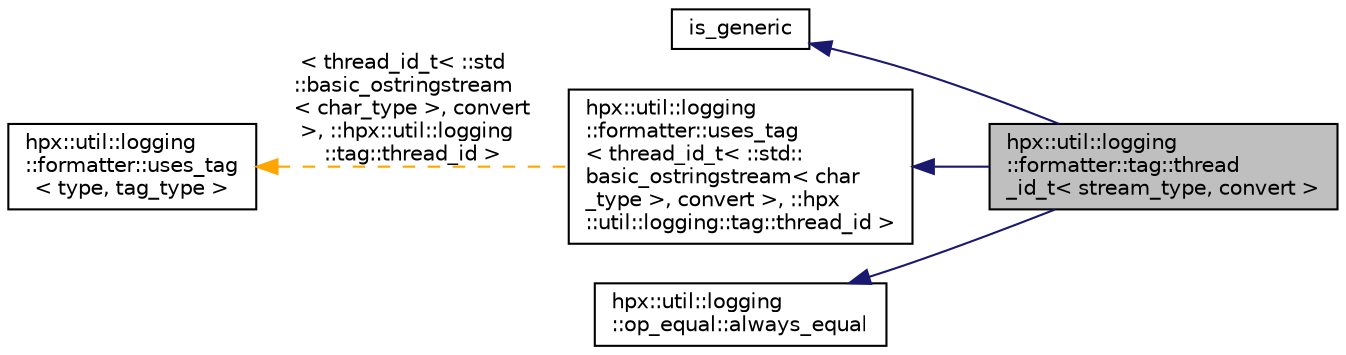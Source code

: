 digraph "hpx::util::logging::formatter::tag::thread_id_t&lt; stream_type, convert &gt;"
{
  edge [fontname="Helvetica",fontsize="10",labelfontname="Helvetica",labelfontsize="10"];
  node [fontname="Helvetica",fontsize="10",shape=record];
  rankdir="LR";
  Node0 [label="hpx::util::logging\l::formatter::tag::thread\l_id_t\< stream_type, convert \>",height=0.2,width=0.4,color="black", fillcolor="grey75", style="filled", fontcolor="black"];
  Node1 -> Node0 [dir="back",color="midnightblue",fontsize="10",style="solid",fontname="Helvetica"];
  Node1 [label="is_generic",height=0.2,width=0.4,color="black", fillcolor="white", style="filled",URL="$d3/d73/structhpx_1_1util_1_1logging_1_1manipulator_1_1is__generic.html",tooltip="Represents a generic manipulator (formatter or destination) "];
  Node2 -> Node0 [dir="back",color="midnightblue",fontsize="10",style="solid",fontname="Helvetica"];
  Node2 [label="hpx::util::logging\l::formatter::uses_tag\l\< thread_id_t\< ::std::\lbasic_ostringstream\< char\l_type \>, convert \>, ::hpx\l::util::logging::tag::thread_id \>",height=0.2,width=0.4,color="black", fillcolor="white", style="filled",URL="$db/d88/structhpx_1_1util_1_1logging_1_1formatter_1_1uses__tag.html"];
  Node3 -> Node2 [dir="back",color="orange",fontsize="10",style="dashed",label=" \< thread_id_t\< ::std\l::basic_ostringstream\l\< char_type \>, convert\l \>, ::hpx::util::logging\l::tag::thread_id \>" ,fontname="Helvetica"];
  Node3 [label="hpx::util::logging\l::formatter::uses_tag\l\< type, tag_type \>",height=0.2,width=0.4,color="black", fillcolor="white", style="filled",URL="$db/d88/structhpx_1_1util_1_1logging_1_1formatter_1_1uses__tag.html",tooltip="Specifies that a formatter class handles a certain tag class. "];
  Node4 -> Node0 [dir="back",color="midnightblue",fontsize="10",style="solid",fontname="Helvetica"];
  Node4 [label="hpx::util::logging\l::op_equal::always_equal",height=0.2,width=0.4,color="black", fillcolor="white", style="filled",URL="$d6/d5e/structhpx_1_1util_1_1logging_1_1op__equal_1_1always__equal.html"];
}
